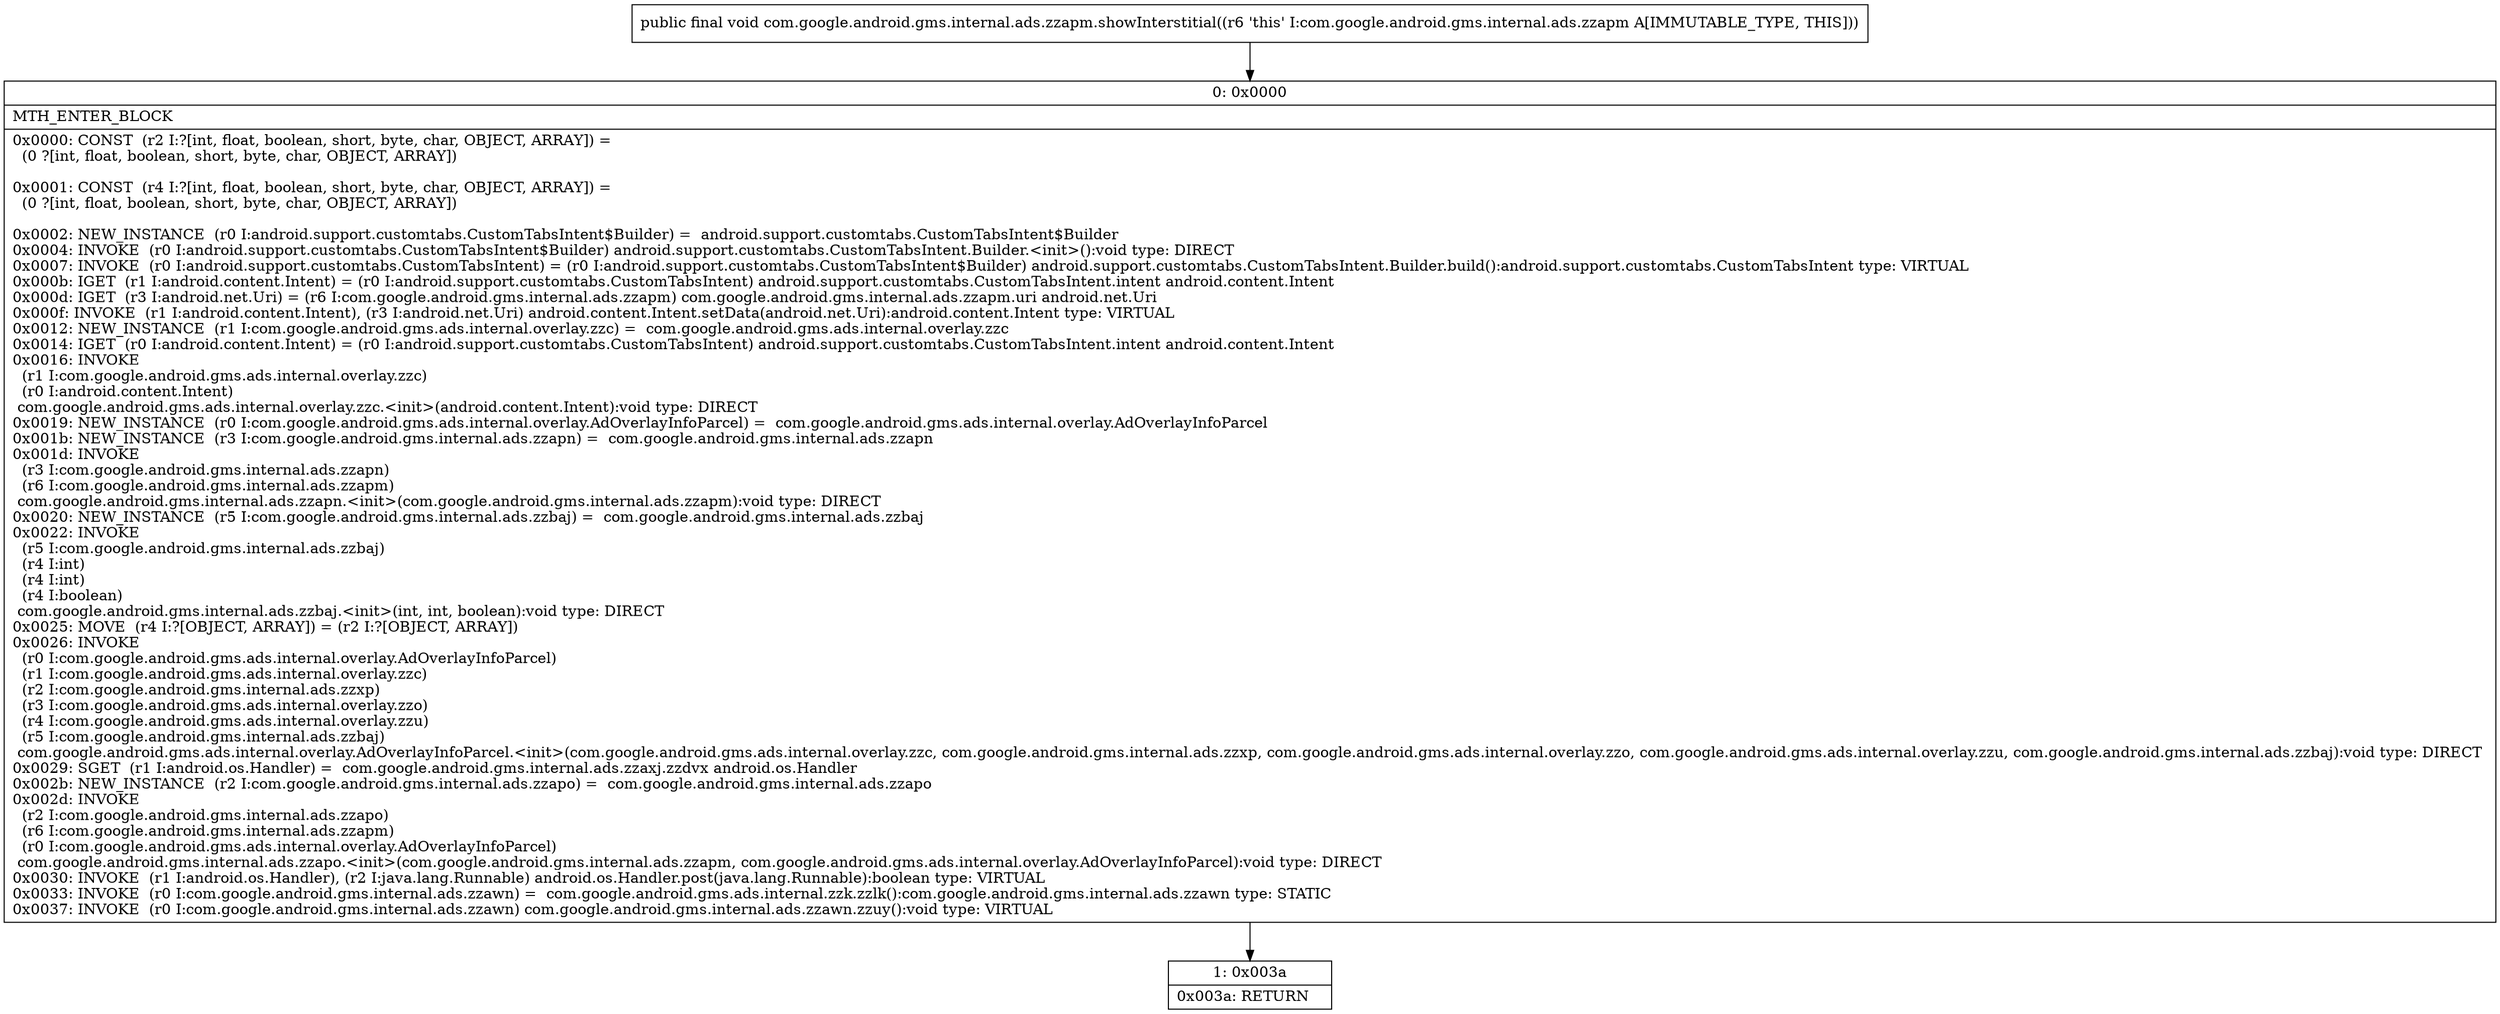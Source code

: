 digraph "CFG forcom.google.android.gms.internal.ads.zzapm.showInterstitial()V" {
Node_0 [shape=record,label="{0\:\ 0x0000|MTH_ENTER_BLOCK\l|0x0000: CONST  (r2 I:?[int, float, boolean, short, byte, char, OBJECT, ARRAY]) = \l  (0 ?[int, float, boolean, short, byte, char, OBJECT, ARRAY])\l \l0x0001: CONST  (r4 I:?[int, float, boolean, short, byte, char, OBJECT, ARRAY]) = \l  (0 ?[int, float, boolean, short, byte, char, OBJECT, ARRAY])\l \l0x0002: NEW_INSTANCE  (r0 I:android.support.customtabs.CustomTabsIntent$Builder) =  android.support.customtabs.CustomTabsIntent$Builder \l0x0004: INVOKE  (r0 I:android.support.customtabs.CustomTabsIntent$Builder) android.support.customtabs.CustomTabsIntent.Builder.\<init\>():void type: DIRECT \l0x0007: INVOKE  (r0 I:android.support.customtabs.CustomTabsIntent) = (r0 I:android.support.customtabs.CustomTabsIntent$Builder) android.support.customtabs.CustomTabsIntent.Builder.build():android.support.customtabs.CustomTabsIntent type: VIRTUAL \l0x000b: IGET  (r1 I:android.content.Intent) = (r0 I:android.support.customtabs.CustomTabsIntent) android.support.customtabs.CustomTabsIntent.intent android.content.Intent \l0x000d: IGET  (r3 I:android.net.Uri) = (r6 I:com.google.android.gms.internal.ads.zzapm) com.google.android.gms.internal.ads.zzapm.uri android.net.Uri \l0x000f: INVOKE  (r1 I:android.content.Intent), (r3 I:android.net.Uri) android.content.Intent.setData(android.net.Uri):android.content.Intent type: VIRTUAL \l0x0012: NEW_INSTANCE  (r1 I:com.google.android.gms.ads.internal.overlay.zzc) =  com.google.android.gms.ads.internal.overlay.zzc \l0x0014: IGET  (r0 I:android.content.Intent) = (r0 I:android.support.customtabs.CustomTabsIntent) android.support.customtabs.CustomTabsIntent.intent android.content.Intent \l0x0016: INVOKE  \l  (r1 I:com.google.android.gms.ads.internal.overlay.zzc)\l  (r0 I:android.content.Intent)\l com.google.android.gms.ads.internal.overlay.zzc.\<init\>(android.content.Intent):void type: DIRECT \l0x0019: NEW_INSTANCE  (r0 I:com.google.android.gms.ads.internal.overlay.AdOverlayInfoParcel) =  com.google.android.gms.ads.internal.overlay.AdOverlayInfoParcel \l0x001b: NEW_INSTANCE  (r3 I:com.google.android.gms.internal.ads.zzapn) =  com.google.android.gms.internal.ads.zzapn \l0x001d: INVOKE  \l  (r3 I:com.google.android.gms.internal.ads.zzapn)\l  (r6 I:com.google.android.gms.internal.ads.zzapm)\l com.google.android.gms.internal.ads.zzapn.\<init\>(com.google.android.gms.internal.ads.zzapm):void type: DIRECT \l0x0020: NEW_INSTANCE  (r5 I:com.google.android.gms.internal.ads.zzbaj) =  com.google.android.gms.internal.ads.zzbaj \l0x0022: INVOKE  \l  (r5 I:com.google.android.gms.internal.ads.zzbaj)\l  (r4 I:int)\l  (r4 I:int)\l  (r4 I:boolean)\l com.google.android.gms.internal.ads.zzbaj.\<init\>(int, int, boolean):void type: DIRECT \l0x0025: MOVE  (r4 I:?[OBJECT, ARRAY]) = (r2 I:?[OBJECT, ARRAY]) \l0x0026: INVOKE  \l  (r0 I:com.google.android.gms.ads.internal.overlay.AdOverlayInfoParcel)\l  (r1 I:com.google.android.gms.ads.internal.overlay.zzc)\l  (r2 I:com.google.android.gms.internal.ads.zzxp)\l  (r3 I:com.google.android.gms.ads.internal.overlay.zzo)\l  (r4 I:com.google.android.gms.ads.internal.overlay.zzu)\l  (r5 I:com.google.android.gms.internal.ads.zzbaj)\l com.google.android.gms.ads.internal.overlay.AdOverlayInfoParcel.\<init\>(com.google.android.gms.ads.internal.overlay.zzc, com.google.android.gms.internal.ads.zzxp, com.google.android.gms.ads.internal.overlay.zzo, com.google.android.gms.ads.internal.overlay.zzu, com.google.android.gms.internal.ads.zzbaj):void type: DIRECT \l0x0029: SGET  (r1 I:android.os.Handler) =  com.google.android.gms.internal.ads.zzaxj.zzdvx android.os.Handler \l0x002b: NEW_INSTANCE  (r2 I:com.google.android.gms.internal.ads.zzapo) =  com.google.android.gms.internal.ads.zzapo \l0x002d: INVOKE  \l  (r2 I:com.google.android.gms.internal.ads.zzapo)\l  (r6 I:com.google.android.gms.internal.ads.zzapm)\l  (r0 I:com.google.android.gms.ads.internal.overlay.AdOverlayInfoParcel)\l com.google.android.gms.internal.ads.zzapo.\<init\>(com.google.android.gms.internal.ads.zzapm, com.google.android.gms.ads.internal.overlay.AdOverlayInfoParcel):void type: DIRECT \l0x0030: INVOKE  (r1 I:android.os.Handler), (r2 I:java.lang.Runnable) android.os.Handler.post(java.lang.Runnable):boolean type: VIRTUAL \l0x0033: INVOKE  (r0 I:com.google.android.gms.internal.ads.zzawn) =  com.google.android.gms.ads.internal.zzk.zzlk():com.google.android.gms.internal.ads.zzawn type: STATIC \l0x0037: INVOKE  (r0 I:com.google.android.gms.internal.ads.zzawn) com.google.android.gms.internal.ads.zzawn.zzuy():void type: VIRTUAL \l}"];
Node_1 [shape=record,label="{1\:\ 0x003a|0x003a: RETURN   \l}"];
MethodNode[shape=record,label="{public final void com.google.android.gms.internal.ads.zzapm.showInterstitial((r6 'this' I:com.google.android.gms.internal.ads.zzapm A[IMMUTABLE_TYPE, THIS])) }"];
MethodNode -> Node_0;
Node_0 -> Node_1;
}

